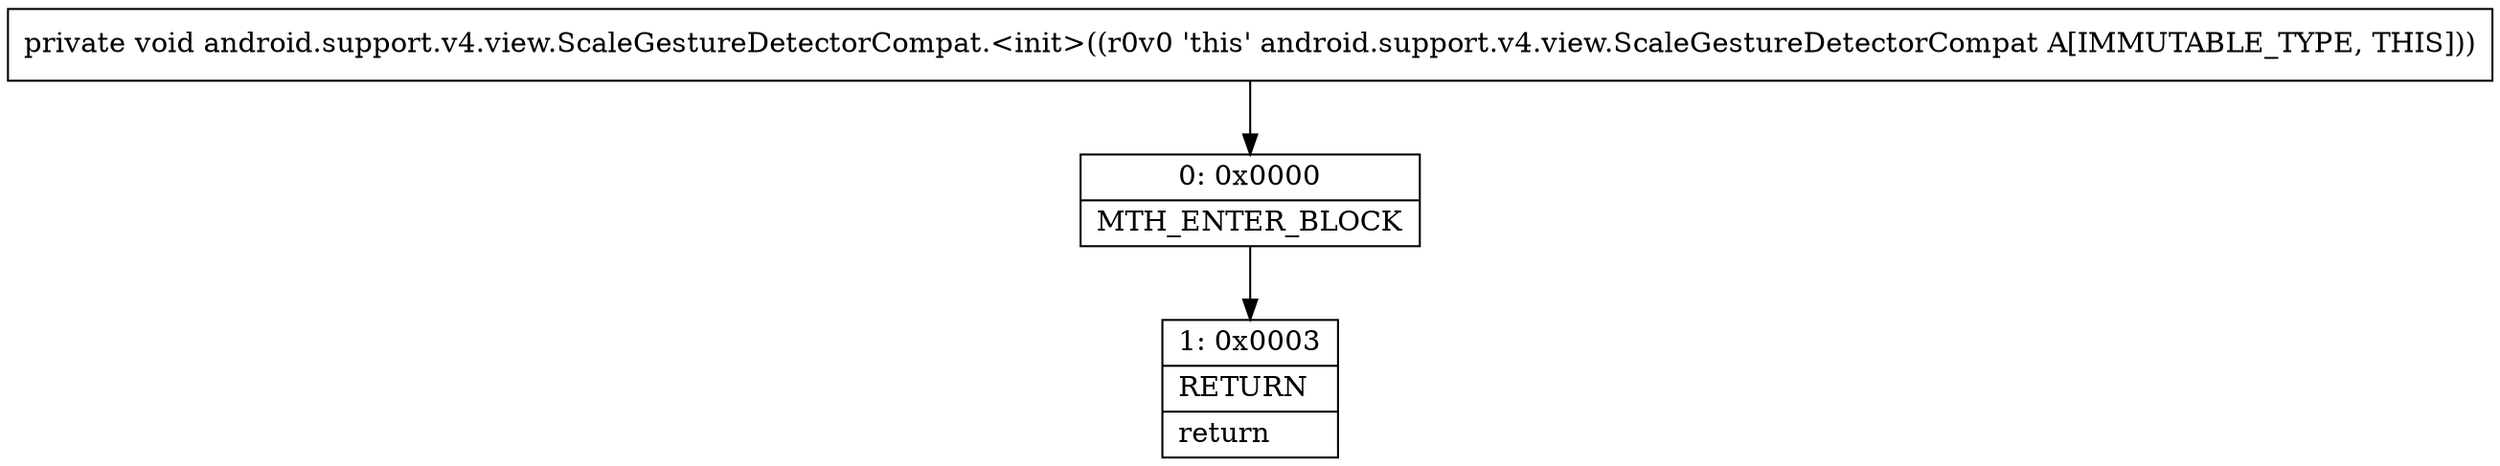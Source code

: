digraph "CFG forandroid.support.v4.view.ScaleGestureDetectorCompat.\<init\>()V" {
Node_0 [shape=record,label="{0\:\ 0x0000|MTH_ENTER_BLOCK\l}"];
Node_1 [shape=record,label="{1\:\ 0x0003|RETURN\l|return\l}"];
MethodNode[shape=record,label="{private void android.support.v4.view.ScaleGestureDetectorCompat.\<init\>((r0v0 'this' android.support.v4.view.ScaleGestureDetectorCompat A[IMMUTABLE_TYPE, THIS])) }"];
MethodNode -> Node_0;
Node_0 -> Node_1;
}

